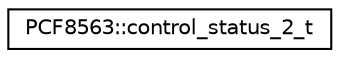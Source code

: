 digraph "Graphical Class Hierarchy"
{
  edge [fontname="Helvetica",fontsize="10",labelfontname="Helvetica",labelfontsize="10"];
  node [fontname="Helvetica",fontsize="10",shape=record];
  rankdir="LR";
  Node1 [label="PCF8563::control_status_2_t",height=0.2,width=0.4,color="black", fillcolor="white", style="filled",URL="$d9/db5/unionPCF8563_1_1control__status__2__t.html"];
}
